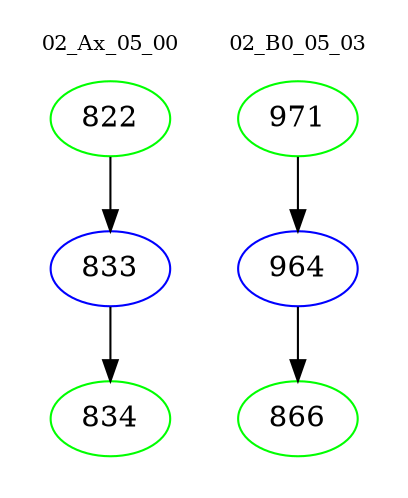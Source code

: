 digraph{
subgraph cluster_0 {
color = white
label = "02_Ax_05_00";
fontsize=10;
T0_822 [label="822", color="green"]
T0_822 -> T0_833 [color="black"]
T0_833 [label="833", color="blue"]
T0_833 -> T0_834 [color="black"]
T0_834 [label="834", color="green"]
}
subgraph cluster_1 {
color = white
label = "02_B0_05_03";
fontsize=10;
T1_971 [label="971", color="green"]
T1_971 -> T1_964 [color="black"]
T1_964 [label="964", color="blue"]
T1_964 -> T1_866 [color="black"]
T1_866 [label="866", color="green"]
}
}
